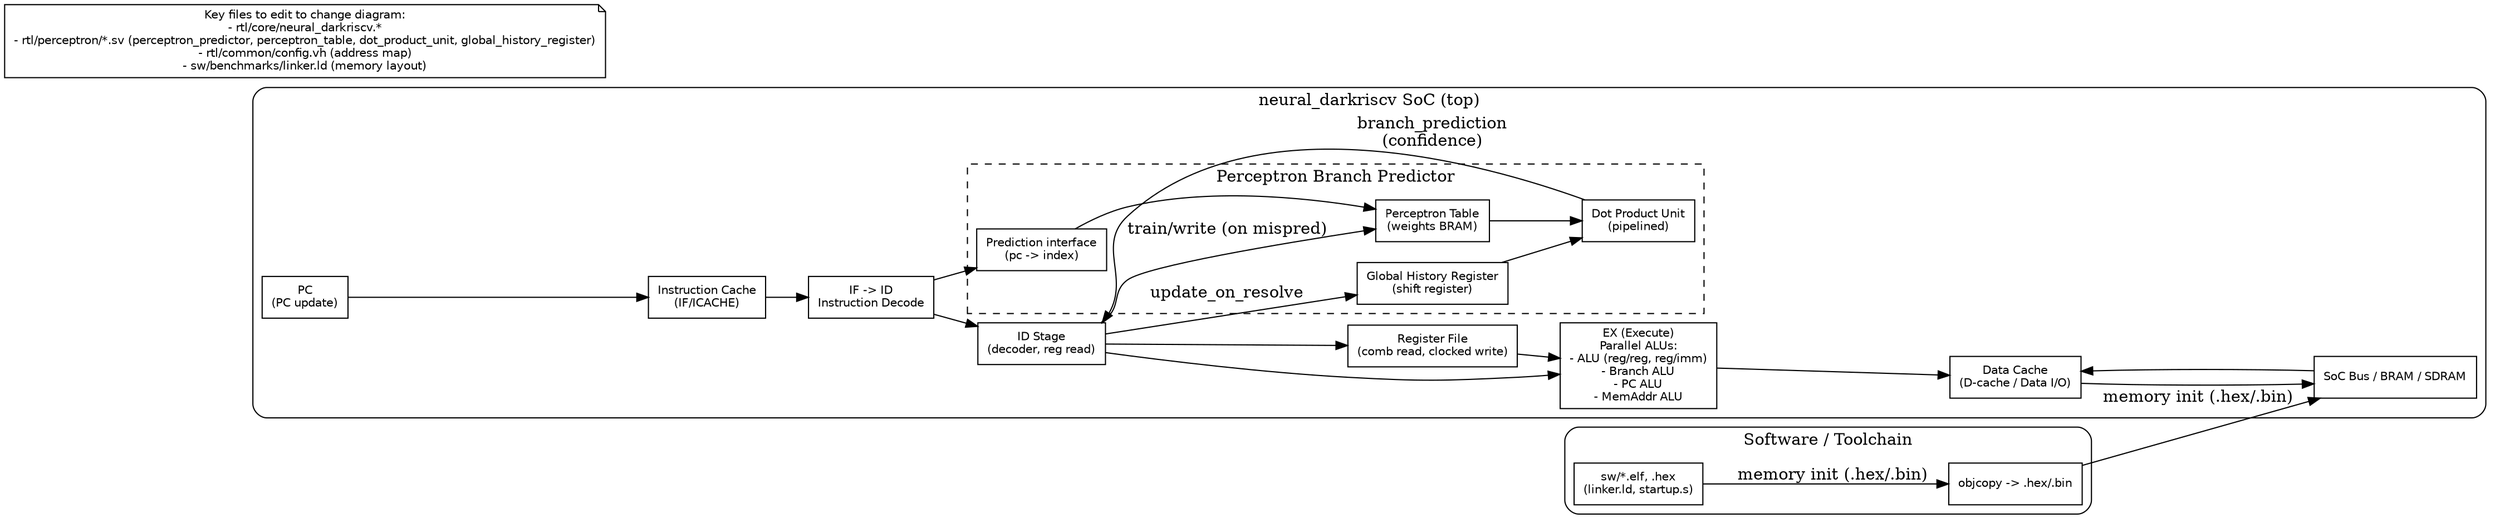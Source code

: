digraph NeuralDarkRISCV {
  rankdir=LR;
  node [shape=rect, fontsize=10, fontname="Helvetica"];

  /* Top-level SoC */
  subgraph cluster_soc {
    label="neural_darkriscv SoC (top)";
    style=rounded;
    color=black;

    /* Instruction path */
    PC [label="PC\n(PC update)", shape=rect];
    ICache [label="Instruction Cache\n(IF/ICACHE)", shape=rect];
    IF_ID [label="IF -> ID\nInstruction Decode", shape=rect];
    ID [label="ID Stage\n(decoder, reg read)", shape=rect];

    /* Execute stage with parallel ALUs */
    EX [label="EX (Execute)\nParallel ALUs:\n- ALU (reg/reg, reg/imm)\n- Branch ALU\n- PC ALU\n- MemAddr ALU", shape=rect];
    REGFILE [label="Register File\n(comb read, clocked write)", shape=rect];

    /* Memory path */
    DCACHE [label="Data Cache\n(D-cache / Data I/O)", shape=rect];
    MEM_BUS [label="SoC Bus / BRAM / SDRAM", shape=rect];

    /* Perceptron predictor cluster */
    subgraph cluster_perc {
      label="Perceptron Branch Predictor";
      style=dashed;
      GHR [label="Global History Register\n(shift register)"];
      PTABLE [label="Perceptron Table\n(weights BRAM)"];
      DOT [label="Dot Product Unit\n(pipelined)"];
      PRED_IF [label="Prediction interface\n(pc -> index)"];
    }

    /* Connections */
    PC -> ICache -> IF_ID -> ID -> EX -> DCACHE -> MEM_BUS;
    REGFILE -> EX;
    ID -> REGFILE;
    MEM_BUS -> DCACHE;
    IF_ID -> PRED_IF;
    PRED_IF -> PTABLE;
    PTABLE -> DOT;
    GHR -> DOT;
    DOT -> ID [label="branch_prediction\n(confidence)"];
    ID -> GHR [label="update_on_resolve"];
    ID -> PTABLE [label="train/write (on mispred)"];
  }

  /* Software / Toolchain flow */
  subgraph cluster_sw {
    label="Software / Toolchain";
    style=rounded;
    SW [label="sw/*.elf, .hex\n(linker.ld, startup.s)"];
    OBJCOPY [label="objcopy -> .hex/.bin"];
  }
  SW -> OBJCOPY -> MEM_BUS [label="memory init (.hex/.bin)"];

  /* Notes (non-graph) */
  note [shape=note, label="Key files to edit to change diagram:\n- rtl/core/neural_darkriscv.*\n- rtl/perceptron/*.sv (perceptron_predictor, perceptron_table, dot_product_unit, global_history_register)\n- rtl/common/config.vh (address map)\n- sw/benchmarks/linker.ld (memory layout)"];
}
